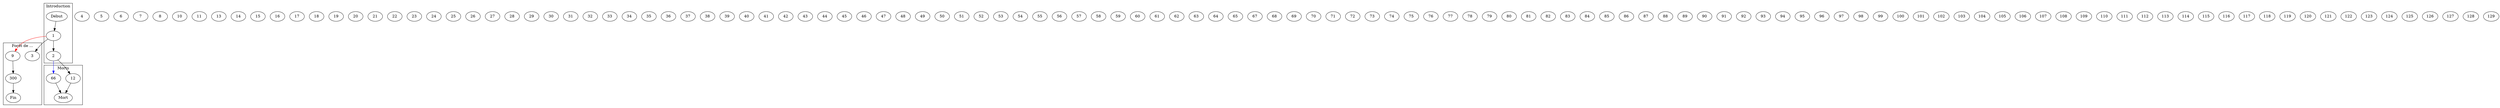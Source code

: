 digraph {
  # Pages
  Début Mort Fin
  1 2 3 4 5 6 7 8 9
  10 11 12 13 14 15 16 17 18 19
  20 21 22 23 24 25 26 27 28 29
  30 31 32 33 34 35 36 37 38 39
  40 41 42 43 44 45 46 47 48 49
  50 51 52 53 54 55 56 57 58 59
  60 61 62 63 64 65 66 67 68 69
  70 71 72 73 74 75 76 77 78 79
  80 81 82 83 84 85 86 87 88 89
  90 91 92 93 94 95 96 97 98 99
  100 101 102 103 104 105 106 107 108 109
  110 111 112 113 114 115 116 117 118 119
  120 121 122 123 124 125 126 127 128 129
  # TODO: Finish this

  subgraph cluster_morts {
    label = "Morts"
    12 66
    12 -> Mort
    66 -> Mort
  }

  subgraph cluster_introduction {
    label = "Introduction"
    Début -> 1
    1 -> 2
  }

  subgraph cluster_foret {
    label = "Forêt de ..."
    1 -> 3 # Mort
    1 -> 9 [ color = red ] # Sort: étincelle
    2 -> 12 # Mort
    2 -> 66 [ color = blue ] # Sort: parapluie
    9 -> 300 # Victoire
    300 -> Fin
  }

  # Interactions magiques
  # TODO
}

